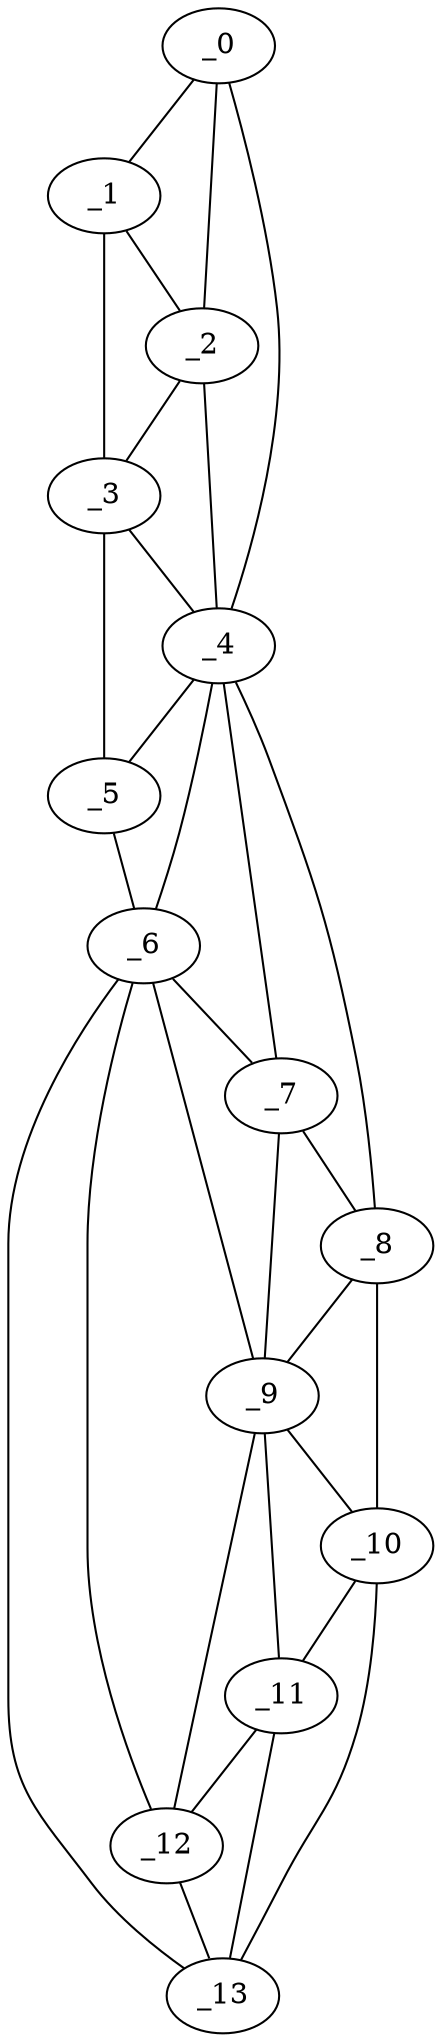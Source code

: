 graph "obj38__155.gxl" {
	_0	 [x=7,
		y=56];
	_1	 [x=12,
		y=71];
	_0 -- _1	 [valence=1];
	_2	 [x=19,
		y=65];
	_0 -- _2	 [valence=2];
	_4	 [x=52,
		y=46];
	_0 -- _4	 [valence=1];
	_1 -- _2	 [valence=2];
	_3	 [x=45,
		y=73];
	_1 -- _3	 [valence=1];
	_2 -- _3	 [valence=2];
	_2 -- _4	 [valence=2];
	_3 -- _4	 [valence=2];
	_5	 [x=57,
		y=72];
	_3 -- _5	 [valence=1];
	_4 -- _5	 [valence=1];
	_6	 [x=67,
		y=70];
	_4 -- _6	 [valence=1];
	_7	 [x=75,
		y=60];
	_4 -- _7	 [valence=2];
	_8	 [x=83,
		y=42];
	_4 -- _8	 [valence=1];
	_5 -- _6	 [valence=1];
	_6 -- _7	 [valence=2];
	_9	 [x=86,
		y=53];
	_6 -- _9	 [valence=2];
	_12	 [x=116,
		y=49];
	_6 -- _12	 [valence=2];
	_13	 [x=126,
		y=48];
	_6 -- _13	 [valence=1];
	_7 -- _8	 [valence=2];
	_7 -- _9	 [valence=2];
	_8 -- _9	 [valence=2];
	_10	 [x=103,
		y=40];
	_8 -- _10	 [valence=1];
	_9 -- _10	 [valence=2];
	_11	 [x=111,
		y=47];
	_9 -- _11	 [valence=2];
	_9 -- _12	 [valence=2];
	_10 -- _11	 [valence=2];
	_10 -- _13	 [valence=1];
	_11 -- _12	 [valence=2];
	_11 -- _13	 [valence=2];
	_12 -- _13	 [valence=2];
}
